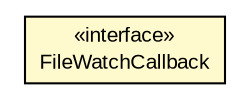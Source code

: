 #!/usr/local/bin/dot
#
# Class diagram 
# Generated by UMLGraph version R5_6-24-gf6e263 (http://www.umlgraph.org/)
#

digraph G {
	edge [fontname="arial",fontsize=10,labelfontname="arial",labelfontsize=10];
	node [fontname="arial",fontsize=10,shape=plaintext];
	nodesep=0.25;
	ranksep=0.5;
	// com.google.code.play2.watcher.api.FileWatchCallback
	c40 [label=<<table title="com.google.code.play2.watcher.api.FileWatchCallback" border="0" cellborder="1" cellspacing="0" cellpadding="2" port="p" bgcolor="lemonChiffon" href="./FileWatchCallback.html">
		<tr><td><table border="0" cellspacing="0" cellpadding="1">
<tr><td align="center" balign="center"> &#171;interface&#187; </td></tr>
<tr><td align="center" balign="center"> FileWatchCallback </td></tr>
		</table></td></tr>
		</table>>, URL="./FileWatchCallback.html", fontname="arial", fontcolor="black", fontsize=10.0];
}

